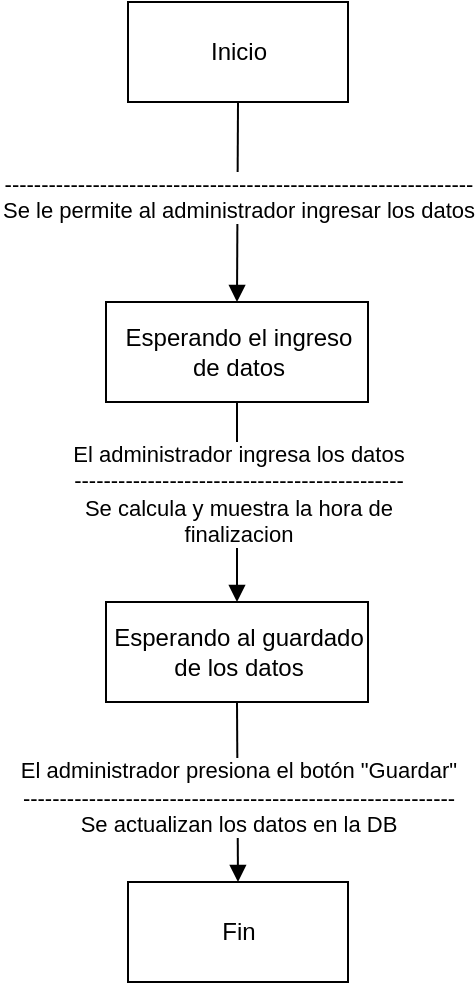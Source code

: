 <mxfile version="16.6.2" type="device"><diagram id="k0KKErqspTGabuGZJ87T" name="Page-1"><mxGraphModel dx="1572" dy="717" grid="1" gridSize="10" guides="1" tooltips="1" connect="1" arrows="1" fold="1" page="1" pageScale="1" pageWidth="827" pageHeight="1169" math="0" shadow="0"><root><mxCell id="0"/><mxCell id="1" parent="0"/><mxCell id="1sK3-ChyOQrqnGgg8b71-2" value="----------------------------------------------------------------&lt;br&gt;Se le permite al administrador ingresar los datos" style="html=1;verticalAlign=bottom;endArrow=block;rounded=0;entryX=0.5;entryY=0;entryDx=0;entryDy=0;" edge="1" parent="1" target="1sK3-ChyOQrqnGgg8b71-10"><mxGeometry x="0.273" width="80" relative="1" as="geometry"><mxPoint x="414" y="120" as="sourcePoint"/><mxPoint x="413.5" y="230.0" as="targetPoint"/><mxPoint as="offset"/></mxGeometry></mxCell><mxCell id="1sK3-ChyOQrqnGgg8b71-6" value="Inicio" style="html=1;" vertex="1" parent="1"><mxGeometry x="359" y="70" width="110" height="50" as="geometry"/></mxCell><mxCell id="1sK3-ChyOQrqnGgg8b71-10" value="Esperando el ingreso&lt;br&gt;de datos" style="html=1;" vertex="1" parent="1"><mxGeometry x="348" y="220" width="131" height="50" as="geometry"/></mxCell><mxCell id="1sK3-ChyOQrqnGgg8b71-12" value="Esperando al guardado&lt;br&gt;de los datos" style="html=1;" vertex="1" parent="1"><mxGeometry x="348" y="370" width="131" height="50" as="geometry"/></mxCell><mxCell id="1sK3-ChyOQrqnGgg8b71-13" value="El administrador ingresa los datos&lt;br&gt;---------------------------------------------&lt;br&gt;Se calcula y muestra la hora de&lt;br&gt;finalizacion" style="html=1;verticalAlign=bottom;endArrow=block;rounded=0;exitX=0.5;exitY=1;exitDx=0;exitDy=0;entryX=0.5;entryY=0;entryDx=0;entryDy=0;" edge="1" parent="1" source="1sK3-ChyOQrqnGgg8b71-10" target="1sK3-ChyOQrqnGgg8b71-12"><mxGeometry x="0.5" width="80" relative="1" as="geometry"><mxPoint x="400" y="500" as="sourcePoint"/><mxPoint x="480" y="500" as="targetPoint"/><mxPoint as="offset"/></mxGeometry></mxCell><mxCell id="1sK3-ChyOQrqnGgg8b71-14" value="Fin" style="html=1;" vertex="1" parent="1"><mxGeometry x="359" y="510" width="110" height="50" as="geometry"/></mxCell><mxCell id="1sK3-ChyOQrqnGgg8b71-15" value="El administrador presiona el botón &quot;Guardar&quot;&lt;br&gt;-----------------------------------------------------------&lt;br&gt;Se actualizan los datos en la DB" style="html=1;verticalAlign=bottom;endArrow=block;rounded=0;exitX=0.5;exitY=1;exitDx=0;exitDy=0;entryX=0.5;entryY=0;entryDx=0;entryDy=0;" edge="1" parent="1" source="1sK3-ChyOQrqnGgg8b71-12" target="1sK3-ChyOQrqnGgg8b71-14"><mxGeometry x="0.556" width="80" relative="1" as="geometry"><mxPoint x="430" y="440" as="sourcePoint"/><mxPoint x="414" y="470" as="targetPoint"/><mxPoint as="offset"/></mxGeometry></mxCell></root></mxGraphModel></diagram></mxfile>